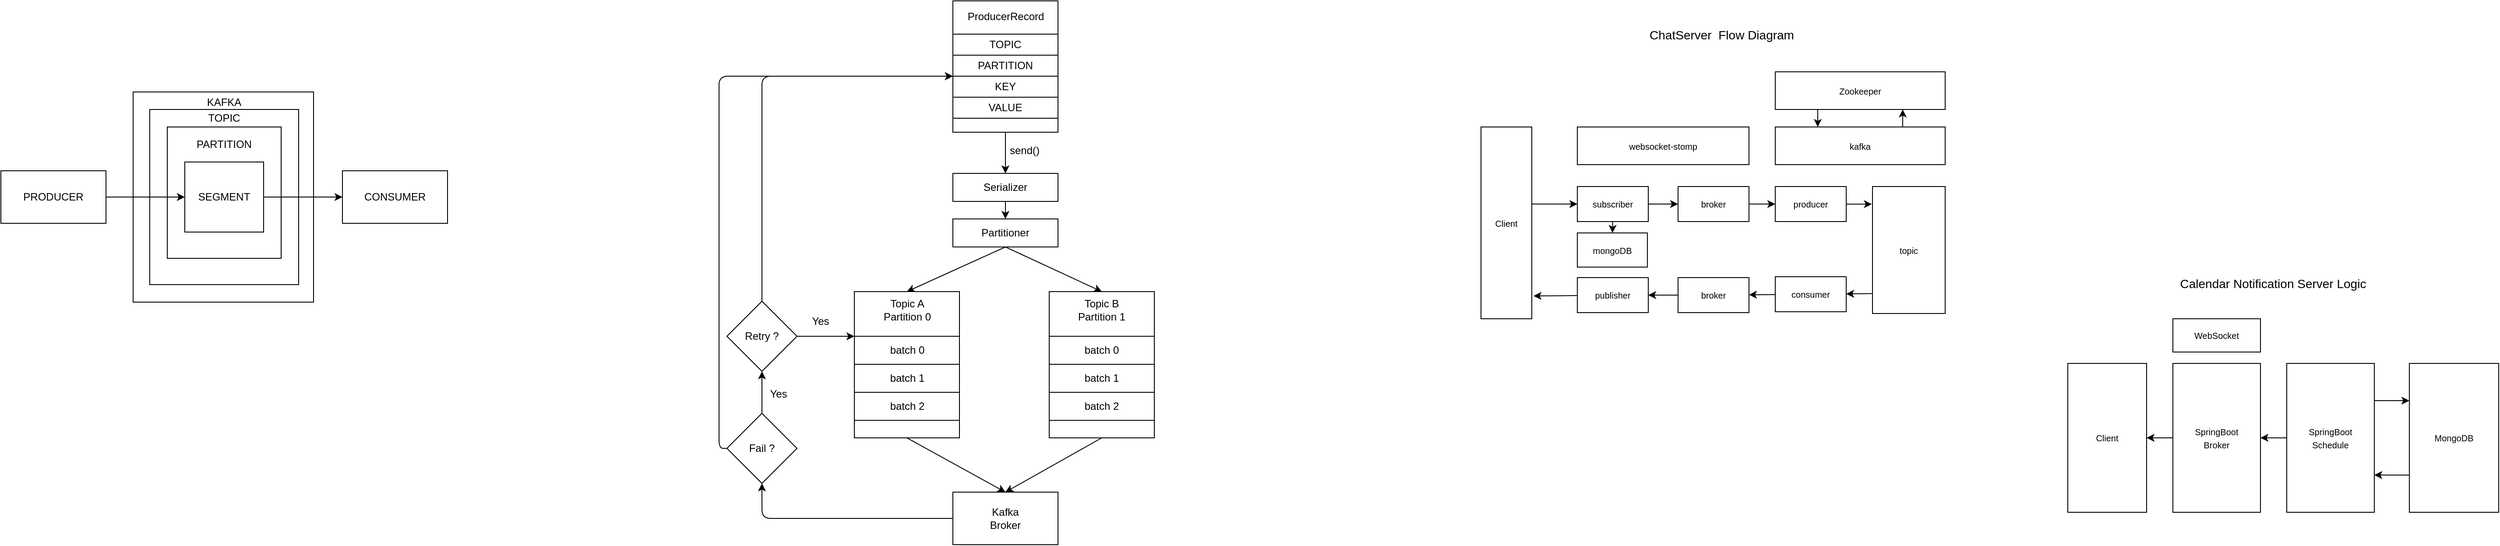 <mxfile>
    <diagram id="EDpcUb9lTVCbuMQmSW58" name="페이지-1">
        <mxGraphModel dx="836" dy="361" grid="0" gridSize="10" guides="1" tooltips="1" connect="1" arrows="1" fold="1" page="1" pageScale="1" pageWidth="827" pageHeight="1169" math="0" shadow="0">
            <root>
                <mxCell id="0"/>
                <mxCell id="1" parent="0"/>
                <mxCell id="2" value="" style="whiteSpace=wrap;html=1;" parent="1" vertex="1">
                    <mxGeometry x="311" y="250" width="206" height="240" as="geometry"/>
                </mxCell>
                <mxCell id="3" value="&amp;nbsp;" style="whiteSpace=wrap;html=1;" parent="1" vertex="1">
                    <mxGeometry x="330" y="270" width="170" height="200" as="geometry"/>
                </mxCell>
                <mxCell id="4" value="" style="whiteSpace=wrap;html=1;" parent="1" vertex="1">
                    <mxGeometry x="350" y="290" width="130" height="150" as="geometry"/>
                </mxCell>
                <mxCell id="14" value="" style="edgeStyle=none;html=1;" parent="1" source="5" target="10" edge="1">
                    <mxGeometry relative="1" as="geometry"/>
                </mxCell>
                <mxCell id="5" value="SEGMENT" style="whiteSpace=wrap;html=1;" parent="1" vertex="1">
                    <mxGeometry x="370" y="330" width="90" height="80" as="geometry"/>
                </mxCell>
                <mxCell id="6" value="PARTITION" style="text;strokeColor=none;align=center;fillColor=none;html=1;verticalAlign=middle;whiteSpace=wrap;rounded=0;" parent="1" vertex="1">
                    <mxGeometry x="385" y="295" width="60" height="30" as="geometry"/>
                </mxCell>
                <mxCell id="7" value="TOPIC" style="text;strokeColor=none;align=center;fillColor=none;html=1;verticalAlign=middle;whiteSpace=wrap;rounded=0;" parent="1" vertex="1">
                    <mxGeometry x="385" y="265" width="60" height="30" as="geometry"/>
                </mxCell>
                <mxCell id="8" value="KAFKA" style="text;strokeColor=none;align=center;fillColor=none;html=1;verticalAlign=middle;whiteSpace=wrap;rounded=0;" parent="1" vertex="1">
                    <mxGeometry x="385" y="247" width="60" height="30" as="geometry"/>
                </mxCell>
                <mxCell id="13" value="" style="edgeStyle=none;html=1;" parent="1" source="9" target="5" edge="1">
                    <mxGeometry relative="1" as="geometry"/>
                </mxCell>
                <mxCell id="9" value="PRODUCER" style="whiteSpace=wrap;html=1;" parent="1" vertex="1">
                    <mxGeometry x="160" y="340" width="120" height="60" as="geometry"/>
                </mxCell>
                <mxCell id="10" value="CONSUMER" style="whiteSpace=wrap;html=1;" parent="1" vertex="1">
                    <mxGeometry x="550" y="340" width="120" height="60" as="geometry"/>
                </mxCell>
                <mxCell id="42" style="edgeStyle=none;html=1;exitX=0.5;exitY=1;exitDx=0;exitDy=0;entryX=0.5;entryY=0;entryDx=0;entryDy=0;" parent="1" source="16" target="22" edge="1">
                    <mxGeometry relative="1" as="geometry"/>
                </mxCell>
                <mxCell id="16" value="" style="whiteSpace=wrap;html=1;" parent="1" vertex="1">
                    <mxGeometry x="1247" y="146" width="120" height="150" as="geometry"/>
                </mxCell>
                <mxCell id="17" value="ProducerRecord" style="text;html=1;align=center;verticalAlign=middle;resizable=0;points=[];autosize=1;strokeColor=none;fillColor=none;" parent="1" vertex="1">
                    <mxGeometry x="1254.5" y="151" width="105" height="26" as="geometry"/>
                </mxCell>
                <mxCell id="18" value="TOPIC" style="whiteSpace=wrap;html=1;" parent="1" vertex="1">
                    <mxGeometry x="1247" y="184" width="120" height="24" as="geometry"/>
                </mxCell>
                <mxCell id="19" value="PARTITION" style="whiteSpace=wrap;html=1;" parent="1" vertex="1">
                    <mxGeometry x="1247" y="208" width="120" height="24" as="geometry"/>
                </mxCell>
                <mxCell id="20" value="KEY" style="whiteSpace=wrap;html=1;" parent="1" vertex="1">
                    <mxGeometry x="1247" y="232" width="120" height="24" as="geometry"/>
                </mxCell>
                <mxCell id="21" value="VALUE" style="whiteSpace=wrap;html=1;" parent="1" vertex="1">
                    <mxGeometry x="1247" y="256" width="120" height="24" as="geometry"/>
                </mxCell>
                <mxCell id="41" style="edgeStyle=none;html=1;exitX=0.5;exitY=1;exitDx=0;exitDy=0;entryX=0.5;entryY=0;entryDx=0;entryDy=0;" parent="1" source="22" target="23" edge="1">
                    <mxGeometry relative="1" as="geometry"/>
                </mxCell>
                <mxCell id="22" value="Serializer" style="whiteSpace=wrap;html=1;" parent="1" vertex="1">
                    <mxGeometry x="1247" y="343" width="120" height="32" as="geometry"/>
                </mxCell>
                <mxCell id="38" style="edgeStyle=none;html=1;exitX=0.5;exitY=1;exitDx=0;exitDy=0;entryX=0.5;entryY=0;entryDx=0;entryDy=0;" parent="1" source="23" target="24" edge="1">
                    <mxGeometry relative="1" as="geometry"/>
                </mxCell>
                <mxCell id="39" style="edgeStyle=none;html=1;exitX=0.5;exitY=1;exitDx=0;exitDy=0;entryX=0.5;entryY=0;entryDx=0;entryDy=0;" parent="1" source="23" target="29" edge="1">
                    <mxGeometry relative="1" as="geometry"/>
                </mxCell>
                <mxCell id="23" value="Partitioner" style="whiteSpace=wrap;html=1;" parent="1" vertex="1">
                    <mxGeometry x="1247" y="395" width="120" height="32" as="geometry"/>
                </mxCell>
                <mxCell id="36" style="edgeStyle=none;html=1;exitX=0.5;exitY=1;exitDx=0;exitDy=0;entryX=0.5;entryY=0;entryDx=0;entryDy=0;" parent="1" source="24" target="34" edge="1">
                    <mxGeometry relative="1" as="geometry"/>
                </mxCell>
                <mxCell id="24" value="" style="whiteSpace=wrap;html=1;" parent="1" vertex="1">
                    <mxGeometry x="1134.5" y="478" width="120" height="167" as="geometry"/>
                </mxCell>
                <mxCell id="25" value="Topic A&lt;br&gt;Partition 0" style="text;strokeColor=none;align=center;fillColor=none;html=1;verticalAlign=middle;whiteSpace=wrap;rounded=0;" parent="1" vertex="1">
                    <mxGeometry x="1164.503" y="484" width="60" height="30" as="geometry"/>
                </mxCell>
                <mxCell id="26" value="batch 0" style="whiteSpace=wrap;html=1;" parent="1" vertex="1">
                    <mxGeometry x="1134.5" y="529" width="120" height="32" as="geometry"/>
                </mxCell>
                <mxCell id="27" value="batch 1" style="whiteSpace=wrap;html=1;" parent="1" vertex="1">
                    <mxGeometry x="1134.5" y="561" width="120" height="32" as="geometry"/>
                </mxCell>
                <mxCell id="28" value="batch 2" style="whiteSpace=wrap;html=1;" parent="1" vertex="1">
                    <mxGeometry x="1134.5" y="593" width="120" height="32" as="geometry"/>
                </mxCell>
                <mxCell id="37" style="edgeStyle=none;html=1;exitX=0.5;exitY=1;exitDx=0;exitDy=0;entryX=0.5;entryY=0;entryDx=0;entryDy=0;" parent="1" source="29" target="34" edge="1">
                    <mxGeometry relative="1" as="geometry">
                        <mxPoint x="1305" y="704" as="targetPoint"/>
                    </mxGeometry>
                </mxCell>
                <mxCell id="29" value="" style="whiteSpace=wrap;html=1;" parent="1" vertex="1">
                    <mxGeometry x="1357" y="478" width="120" height="167" as="geometry"/>
                </mxCell>
                <mxCell id="30" value="Topic B&lt;br&gt;Partition 1" style="text;strokeColor=none;align=center;fillColor=none;html=1;verticalAlign=middle;whiteSpace=wrap;rounded=0;" parent="1" vertex="1">
                    <mxGeometry x="1387.003" y="484" width="60" height="30" as="geometry"/>
                </mxCell>
                <mxCell id="31" value="batch 0" style="whiteSpace=wrap;html=1;" parent="1" vertex="1">
                    <mxGeometry x="1357" y="529" width="120" height="32" as="geometry"/>
                </mxCell>
                <mxCell id="32" value="batch 1" style="whiteSpace=wrap;html=1;" parent="1" vertex="1">
                    <mxGeometry x="1357" y="561" width="120" height="32" as="geometry"/>
                </mxCell>
                <mxCell id="33" value="batch 2" style="whiteSpace=wrap;html=1;" parent="1" vertex="1">
                    <mxGeometry x="1357" y="593" width="120" height="32" as="geometry"/>
                </mxCell>
                <mxCell id="52" style="edgeStyle=none;html=1;exitX=0;exitY=0.5;exitDx=0;exitDy=0;entryX=0.5;entryY=1;entryDx=0;entryDy=0;" parent="1" source="34" target="45" edge="1">
                    <mxGeometry relative="1" as="geometry">
                        <Array as="points">
                            <mxPoint x="1029" y="737"/>
                        </Array>
                    </mxGeometry>
                </mxCell>
                <mxCell id="34" value="Kafka&lt;br&gt;Broker" style="whiteSpace=wrap;html=1;" parent="1" vertex="1">
                    <mxGeometry x="1247" y="706.996" width="120" height="60" as="geometry"/>
                </mxCell>
                <mxCell id="43" value="send()" style="text;strokeColor=none;align=center;fillColor=none;html=1;verticalAlign=middle;whiteSpace=wrap;rounded=0;" parent="1" vertex="1">
                    <mxGeometry x="1299.497" y="302.004" width="60" height="30" as="geometry"/>
                </mxCell>
                <mxCell id="50" style="edgeStyle=none;html=1;exitX=0.5;exitY=0;exitDx=0;exitDy=0;entryX=0.5;entryY=1;entryDx=0;entryDy=0;" parent="1" source="45" target="46" edge="1">
                    <mxGeometry relative="1" as="geometry"/>
                </mxCell>
                <mxCell id="54" style="edgeStyle=none;html=1;exitX=0;exitY=0.5;exitDx=0;exitDy=0;entryX=0;entryY=0;entryDx=0;entryDy=0;" parent="1" source="45" target="20" edge="1">
                    <mxGeometry relative="1" as="geometry">
                        <Array as="points">
                            <mxPoint x="980" y="657"/>
                            <mxPoint x="980" y="232"/>
                        </Array>
                    </mxGeometry>
                </mxCell>
                <mxCell id="45" value="Fail ?" style="rhombus;whiteSpace=wrap;html=1;" parent="1" vertex="1">
                    <mxGeometry x="989" y="617" width="80" height="80" as="geometry"/>
                </mxCell>
                <mxCell id="47" style="edgeStyle=none;html=1;exitX=1;exitY=0.5;exitDx=0;exitDy=0;entryX=0;entryY=0;entryDx=0;entryDy=0;" parent="1" source="46" target="26" edge="1">
                    <mxGeometry relative="1" as="geometry"/>
                </mxCell>
                <mxCell id="53" style="edgeStyle=none;html=1;exitX=0.5;exitY=0;exitDx=0;exitDy=0;entryX=0;entryY=0;entryDx=0;entryDy=0;" parent="1" source="46" target="20" edge="1">
                    <mxGeometry relative="1" as="geometry">
                        <Array as="points">
                            <mxPoint x="1029" y="232"/>
                        </Array>
                    </mxGeometry>
                </mxCell>
                <mxCell id="46" value="Retry ?" style="rhombus;whiteSpace=wrap;html=1;" parent="1" vertex="1">
                    <mxGeometry x="989" y="489" width="80" height="80" as="geometry"/>
                </mxCell>
                <mxCell id="48" value="Yes" style="text;strokeColor=none;align=center;fillColor=none;html=1;verticalAlign=middle;whiteSpace=wrap;rounded=0;" parent="1" vertex="1">
                    <mxGeometry x="1066.429" y="496.714" width="60" height="30" as="geometry"/>
                </mxCell>
                <mxCell id="51" value="Yes" style="text;strokeColor=none;align=center;fillColor=none;html=1;verticalAlign=middle;whiteSpace=wrap;rounded=0;" parent="1" vertex="1">
                    <mxGeometry x="1018.004" y="580.001" width="60" height="30" as="geometry"/>
                </mxCell>
                <mxCell id="55" value="websocket-stomp" style="whiteSpace=wrap;html=1;fontSize=10;" parent="1" vertex="1">
                    <mxGeometry x="1960" y="290" width="196" height="43" as="geometry"/>
                </mxCell>
                <mxCell id="64" value="" style="edgeStyle=none;html=1;fontSize=10;" parent="1" source="56" target="57" edge="1">
                    <mxGeometry relative="1" as="geometry"/>
                </mxCell>
                <mxCell id="74" value="" style="edgeStyle=none;html=1;fontSize=10;" parent="1" source="56" target="73" edge="1">
                    <mxGeometry relative="1" as="geometry"/>
                </mxCell>
                <mxCell id="56" value="subscriber" style="whiteSpace=wrap;html=1;fontSize=10;" parent="1" vertex="1">
                    <mxGeometry x="1960" y="358.0" width="81" height="40" as="geometry"/>
                </mxCell>
                <mxCell id="65" value="" style="edgeStyle=none;html=1;fontSize=10;" parent="1" source="57" target="59" edge="1">
                    <mxGeometry relative="1" as="geometry"/>
                </mxCell>
                <mxCell id="57" value="broker" style="whiteSpace=wrap;html=1;fontSize=10;" parent="1" vertex="1">
                    <mxGeometry x="2075" y="358.0" width="81" height="40" as="geometry"/>
                </mxCell>
                <mxCell id="83" style="edgeStyle=none;html=1;fontSize=10;exitX=0.75;exitY=0;exitDx=0;exitDy=0;entryX=0.75;entryY=1;entryDx=0;entryDy=0;" parent="1" source="58" target="80" edge="1">
                    <mxGeometry relative="1" as="geometry">
                        <mxPoint x="2330" y="270" as="targetPoint"/>
                    </mxGeometry>
                </mxCell>
                <mxCell id="58" value="kafka" style="whiteSpace=wrap;html=1;fontSize=10;" parent="1" vertex="1">
                    <mxGeometry x="2186" y="290" width="194" height="43" as="geometry"/>
                </mxCell>
                <mxCell id="66" value="" style="edgeStyle=none;html=1;fontSize=10;entryX=-0.009;entryY=0.139;entryDx=0;entryDy=0;entryPerimeter=0;" parent="1" source="59" target="60" edge="1">
                    <mxGeometry relative="1" as="geometry"/>
                </mxCell>
                <mxCell id="59" value="producer" style="whiteSpace=wrap;html=1;fontSize=10;" parent="1" vertex="1">
                    <mxGeometry x="2186" y="358.0" width="81" height="40" as="geometry"/>
                </mxCell>
                <mxCell id="67" value="" style="edgeStyle=none;html=1;fontSize=10;exitX=0.013;exitY=0.843;exitDx=0;exitDy=0;exitPerimeter=0;" parent="1" source="60" target="61" edge="1">
                    <mxGeometry relative="1" as="geometry"/>
                </mxCell>
                <mxCell id="60" value="topic" style="whiteSpace=wrap;html=1;fontSize=10;" parent="1" vertex="1">
                    <mxGeometry x="2297" y="358" width="83" height="145" as="geometry"/>
                </mxCell>
                <mxCell id="68" value="" style="edgeStyle=none;html=1;fontSize=10;" parent="1" source="61" target="62" edge="1">
                    <mxGeometry relative="1" as="geometry"/>
                </mxCell>
                <mxCell id="61" value="consumer" style="whiteSpace=wrap;html=1;fontSize=10;" parent="1" vertex="1">
                    <mxGeometry x="2186" y="461.0" width="81" height="40" as="geometry"/>
                </mxCell>
                <mxCell id="69" value="" style="edgeStyle=none;html=1;fontSize=10;" parent="1" source="62" target="63" edge="1">
                    <mxGeometry relative="1" as="geometry"/>
                </mxCell>
                <mxCell id="62" value="broker" style="whiteSpace=wrap;html=1;fontSize=10;" parent="1" vertex="1">
                    <mxGeometry x="2075" y="462.0" width="81" height="40" as="geometry"/>
                </mxCell>
                <mxCell id="77" value="" style="edgeStyle=none;html=1;fontSize=10;" parent="1" source="63" edge="1">
                    <mxGeometry relative="1" as="geometry">
                        <mxPoint x="1910" y="483" as="targetPoint"/>
                    </mxGeometry>
                </mxCell>
                <mxCell id="63" value="publisher" style="whiteSpace=wrap;html=1;fontSize=10;" parent="1" vertex="1">
                    <mxGeometry x="1960" y="462.0" width="81" height="40" as="geometry"/>
                </mxCell>
                <mxCell id="73" value="mongoDB" style="whiteSpace=wrap;html=1;fontSize=10;" parent="1" vertex="1">
                    <mxGeometry x="1960" y="411" width="80" height="39" as="geometry"/>
                </mxCell>
                <mxCell id="78" value="" style="edgeStyle=none;html=1;fontSize=10;entryX=0;entryY=0.5;entryDx=0;entryDy=0;exitX=0.984;exitY=0.402;exitDx=0;exitDy=0;exitPerimeter=0;" parent="1" source="75" target="56" edge="1">
                    <mxGeometry relative="1" as="geometry"/>
                </mxCell>
                <mxCell id="75" value="Client" style="whiteSpace=wrap;html=1;fontSize=10;" parent="1" vertex="1">
                    <mxGeometry x="1850" y="290" width="58" height="219" as="geometry"/>
                </mxCell>
                <mxCell id="84" value="" style="edgeStyle=none;html=1;fontSize=10;exitX=0.25;exitY=1;exitDx=0;exitDy=0;entryX=0.25;entryY=0;entryDx=0;entryDy=0;" parent="1" source="80" target="58" edge="1">
                    <mxGeometry relative="1" as="geometry"/>
                </mxCell>
                <mxCell id="80" value="Zookeeper" style="whiteSpace=wrap;html=1;fontSize=10;" parent="1" vertex="1">
                    <mxGeometry x="2186" y="227" width="194" height="43" as="geometry"/>
                </mxCell>
                <mxCell id="85" value="ChatServer&amp;nbsp; Flow Diagram" style="text;strokeColor=none;align=center;fillColor=none;html=1;verticalAlign=middle;whiteSpace=wrap;rounded=0;fontSize=14;" parent="1" vertex="1">
                    <mxGeometry x="2010" y="170" width="230" height="30" as="geometry"/>
                </mxCell>
                <mxCell id="90" value="" style="edgeStyle=none;html=1;fontSize=10;exitX=0;exitY=0.75;exitDx=0;exitDy=0;entryX=1;entryY=0.75;entryDx=0;entryDy=0;" edge="1" parent="1" source="86" target="88">
                    <mxGeometry relative="1" as="geometry"/>
                </mxCell>
                <mxCell id="86" value="&lt;font style=&quot;font-size: 10px;&quot;&gt;MongoDB&lt;/font&gt;" style="whiteSpace=wrap;html=1;" vertex="1" parent="1">
                    <mxGeometry x="2910" y="560" width="102" height="170" as="geometry"/>
                </mxCell>
                <mxCell id="87" value="&lt;span style=&quot;font-size: 10px;&quot;&gt;WebSocket&lt;/span&gt;" style="whiteSpace=wrap;html=1;" vertex="1" parent="1">
                    <mxGeometry x="2640" y="509" width="100" height="38" as="geometry"/>
                </mxCell>
                <mxCell id="89" value="" style="edgeStyle=none;html=1;fontSize=10;exitX=1;exitY=0.25;exitDx=0;exitDy=0;entryX=0;entryY=0.25;entryDx=0;entryDy=0;" edge="1" parent="1" source="88" target="86">
                    <mxGeometry relative="1" as="geometry"/>
                </mxCell>
                <mxCell id="93" value="" style="edgeStyle=none;html=1;fontSize=10;" edge="1" parent="1" source="88" target="92">
                    <mxGeometry relative="1" as="geometry"/>
                </mxCell>
                <mxCell id="88" value="&lt;span style=&quot;font-size: 10px;&quot;&gt;SpringBoot&lt;br&gt;Schedule&lt;/span&gt;" style="whiteSpace=wrap;html=1;" vertex="1" parent="1">
                    <mxGeometry x="2770" y="560" width="100" height="170" as="geometry"/>
                </mxCell>
                <mxCell id="91" value="&lt;span style=&quot;font-size: 10px;&quot;&gt;Client&lt;/span&gt;" style="whiteSpace=wrap;html=1;" vertex="1" parent="1">
                    <mxGeometry x="2520" y="560" width="90" height="170" as="geometry"/>
                </mxCell>
                <mxCell id="94" value="" style="edgeStyle=none;html=1;fontSize=10;" edge="1" parent="1" source="92" target="91">
                    <mxGeometry relative="1" as="geometry"/>
                </mxCell>
                <mxCell id="92" value="&lt;span style=&quot;font-size: 10px;&quot;&gt;SpringBoot&lt;br&gt;Broker&lt;br&gt;&lt;/span&gt;" style="whiteSpace=wrap;html=1;" vertex="1" parent="1">
                    <mxGeometry x="2640" y="560" width="100" height="170" as="geometry"/>
                </mxCell>
                <mxCell id="95" value="&lt;font style=&quot;font-size: 14px;&quot;&gt;Calendar Notification Server Logic&lt;/font&gt;" style="text;strokeColor=none;align=center;fillColor=none;html=1;verticalAlign=middle;whiteSpace=wrap;rounded=0;fontSize=10;" vertex="1" parent="1">
                    <mxGeometry x="2638" y="454" width="233" height="30" as="geometry"/>
                </mxCell>
            </root>
        </mxGraphModel>
    </diagram>
</mxfile>